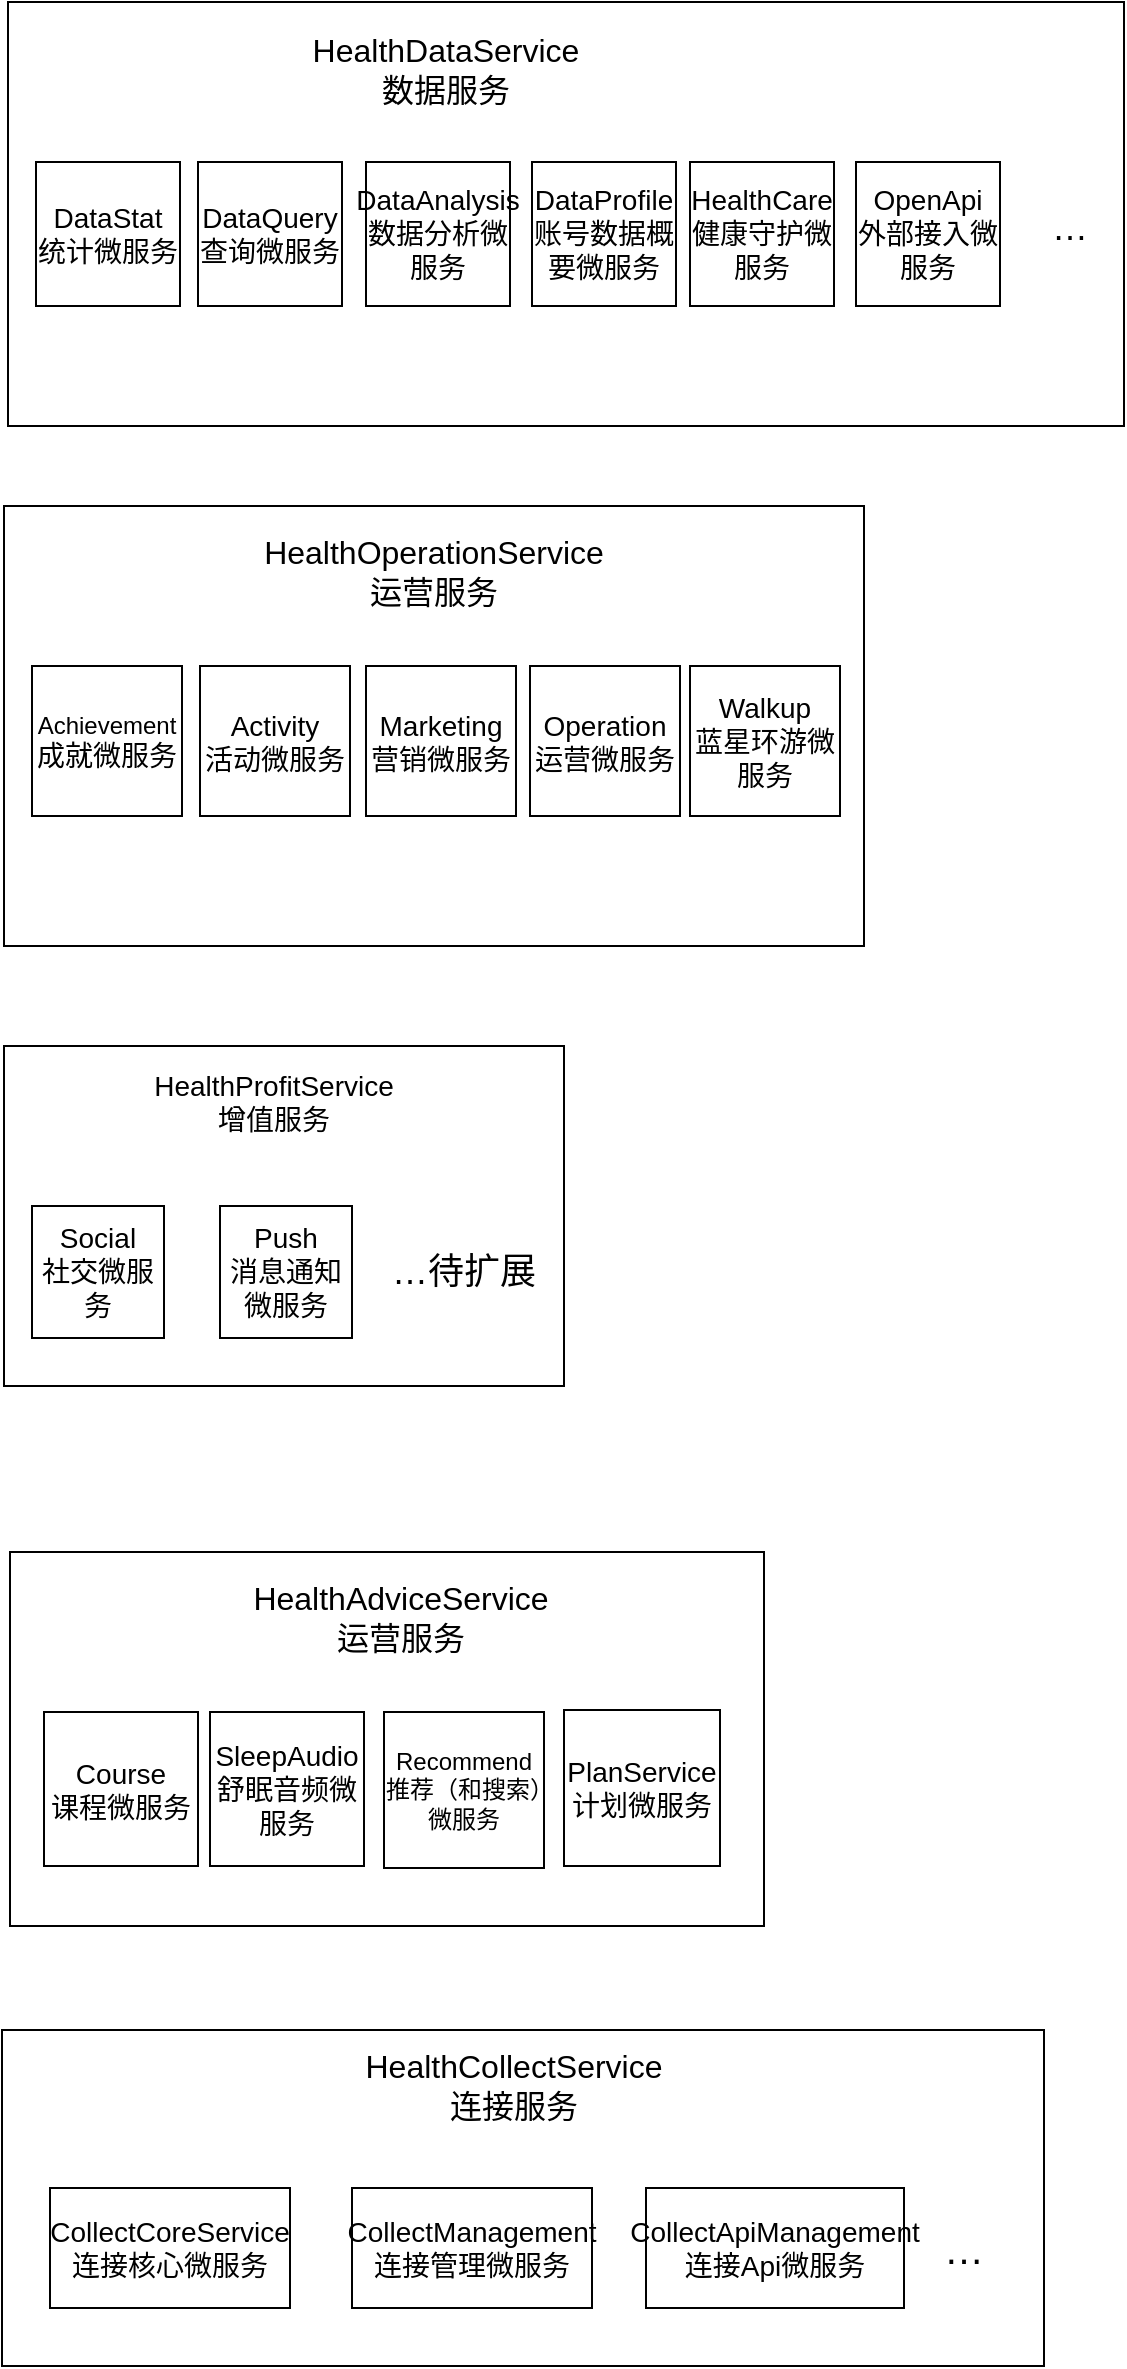 <mxfile version="23.0.0" type="github">
  <diagram name="第 1 页" id="c6XIci1Z70mTHckqBOms">
    <mxGraphModel dx="946" dy="613" grid="1" gridSize="10" guides="1" tooltips="1" connect="1" arrows="1" fold="1" page="1" pageScale="1" pageWidth="827" pageHeight="1169" math="0" shadow="0">
      <root>
        <mxCell id="0" />
        <mxCell id="1" parent="0" />
        <mxCell id="Q7i9cyMPgHQrG95dPjTk-5" value="" style="rounded=0;whiteSpace=wrap;html=1;fontSize=14;" parent="1" vertex="1">
          <mxGeometry x="80" y="360" width="430" height="220" as="geometry" />
        </mxCell>
        <mxCell id="Q7i9cyMPgHQrG95dPjTk-8" value="" style="rounded=0;whiteSpace=wrap;html=1;fontSize=14;" parent="1" vertex="1">
          <mxGeometry x="80" y="630" width="280" height="170" as="geometry" />
        </mxCell>
        <mxCell id="Q7i9cyMPgHQrG95dPjTk-9" value="HealthOperationService&lt;br style=&quot;border-color: var(--border-color); font-size: 16px;&quot;&gt;运营服务" style="text;html=1;strokeColor=none;fillColor=none;align=center;verticalAlign=middle;whiteSpace=wrap;rounded=0;fontSize=16;" parent="1" vertex="1">
          <mxGeometry x="100" y="375" width="390" height="35" as="geometry" />
        </mxCell>
        <mxCell id="Q7i9cyMPgHQrG95dPjTk-11" value="Activity&lt;br style=&quot;font-size: 14px;&quot;&gt;活动微服务" style="whiteSpace=wrap;html=1;aspect=fixed;fontSize=14;" parent="1" vertex="1">
          <mxGeometry x="178" y="440" width="75" height="75" as="geometry" />
        </mxCell>
        <mxCell id="Q7i9cyMPgHQrG95dPjTk-12" value="Marketing&lt;br style=&quot;font-size: 14px;&quot;&gt;营销微服务" style="whiteSpace=wrap;html=1;aspect=fixed;fontSize=14;" parent="1" vertex="1">
          <mxGeometry x="261" y="440" width="75" height="75" as="geometry" />
        </mxCell>
        <mxCell id="Q7i9cyMPgHQrG95dPjTk-13" value="Operation&lt;br style=&quot;font-size: 14px;&quot;&gt;运营微服务" style="whiteSpace=wrap;html=1;aspect=fixed;fontSize=14;" parent="1" vertex="1">
          <mxGeometry x="343" y="440" width="75" height="75" as="geometry" />
        </mxCell>
        <mxCell id="Q7i9cyMPgHQrG95dPjTk-14" value="Walkup&lt;br style=&quot;font-size: 14px;&quot;&gt;蓝星环游微服务" style="whiteSpace=wrap;html=1;aspect=fixed;fontSize=14;" parent="1" vertex="1">
          <mxGeometry x="423" y="440" width="75" height="75" as="geometry" />
        </mxCell>
        <mxCell id="Q7i9cyMPgHQrG95dPjTk-15" value="Social&lt;br style=&quot;font-size: 14px;&quot;&gt;社交微服务" style="whiteSpace=wrap;html=1;aspect=fixed;fontSize=14;" parent="1" vertex="1">
          <mxGeometry x="94" y="710" width="66" height="66" as="geometry" />
        </mxCell>
        <mxCell id="Q7i9cyMPgHQrG95dPjTk-16" value="Push&lt;br style=&quot;font-size: 14px;&quot;&gt;消息通知微服务" style="whiteSpace=wrap;html=1;aspect=fixed;fontSize=14;" parent="1" vertex="1">
          <mxGeometry x="188" y="710" width="66" height="66" as="geometry" />
        </mxCell>
        <mxCell id="Q7i9cyMPgHQrG95dPjTk-17" value="HealthProfitService&lt;br style=&quot;border-color: var(--border-color); font-size: 14px;&quot;&gt;增值服务" style="text;html=1;strokeColor=none;fillColor=none;align=center;verticalAlign=middle;whiteSpace=wrap;rounded=0;fontSize=14;" parent="1" vertex="1">
          <mxGeometry x="110" y="640" width="210" height="35" as="geometry" />
        </mxCell>
        <mxCell id="Q7i9cyMPgHQrG95dPjTk-18" value="" style="rounded=0;whiteSpace=wrap;html=1;fontSize=14;" parent="1" vertex="1">
          <mxGeometry x="83" y="883" width="377" height="187" as="geometry" />
        </mxCell>
        <mxCell id="Q7i9cyMPgHQrG95dPjTk-19" value="HealthAdviceService&lt;br style=&quot;border-color: var(--border-color); font-size: 16px;&quot;&gt;运营服务" style="text;html=1;strokeColor=none;fillColor=none;align=center;verticalAlign=middle;whiteSpace=wrap;rounded=0;fontSize=16;" parent="1" vertex="1">
          <mxGeometry x="170" y="898" width="217" height="35" as="geometry" />
        </mxCell>
        <mxCell id="Q7i9cyMPgHQrG95dPjTk-20" value="Course&lt;br style=&quot;font-size: 14px;&quot;&gt;课程微服务" style="whiteSpace=wrap;html=1;aspect=fixed;fontSize=14;" parent="1" vertex="1">
          <mxGeometry x="100" y="963" width="77" height="77" as="geometry" />
        </mxCell>
        <mxCell id="Q7i9cyMPgHQrG95dPjTk-21" value="SleepAudio&lt;br style=&quot;font-size: 14px;&quot;&gt;舒眠音频微服务" style="whiteSpace=wrap;html=1;aspect=fixed;fontSize=14;" parent="1" vertex="1">
          <mxGeometry x="183" y="963" width="77" height="77" as="geometry" />
        </mxCell>
        <mxCell id="Q7i9cyMPgHQrG95dPjTk-27" value="&lt;font style=&quot;font-size: 18px;&quot;&gt;…待扩展&lt;/font&gt;" style="text;html=1;strokeColor=none;fillColor=none;align=center;verticalAlign=middle;whiteSpace=wrap;rounded=0;fontSize=14;" parent="1" vertex="1">
          <mxGeometry x="270" y="728" width="80" height="30" as="geometry" />
        </mxCell>
        <mxCell id="Q7i9cyMPgHQrG95dPjTk-28" value="" style="rounded=0;whiteSpace=wrap;html=1;fontSize=14;" parent="1" vertex="1">
          <mxGeometry x="82" y="108" width="558" height="212" as="geometry" />
        </mxCell>
        <mxCell id="Q7i9cyMPgHQrG95dPjTk-29" value="HealthDataService&lt;br style=&quot;border-color: var(--border-color); font-size: 16px;&quot;&gt;数据服务" style="text;html=1;strokeColor=none;fillColor=none;align=center;verticalAlign=middle;whiteSpace=wrap;rounded=0;fontSize=16;" parent="1" vertex="1">
          <mxGeometry x="102" y="123" width="398" height="37" as="geometry" />
        </mxCell>
        <mxCell id="Q7i9cyMPgHQrG95dPjTk-30" value="DataStat&lt;br style=&quot;font-size: 14px;&quot;&gt;统计微服务" style="whiteSpace=wrap;html=1;aspect=fixed;fontSize=14;" parent="1" vertex="1">
          <mxGeometry x="96" y="188" width="72" height="72" as="geometry" />
        </mxCell>
        <mxCell id="Q7i9cyMPgHQrG95dPjTk-31" value="DataQuery查询微服务" style="whiteSpace=wrap;html=1;aspect=fixed;fontSize=14;" parent="1" vertex="1">
          <mxGeometry x="177" y="188" width="72" height="72" as="geometry" />
        </mxCell>
        <mxCell id="Q7i9cyMPgHQrG95dPjTk-32" value="DataAnalysis&lt;br style=&quot;font-size: 14px;&quot;&gt;数据分析微服务" style="whiteSpace=wrap;html=1;aspect=fixed;fontSize=14;" parent="1" vertex="1">
          <mxGeometry x="261" y="188" width="72" height="72" as="geometry" />
        </mxCell>
        <mxCell id="Q7i9cyMPgHQrG95dPjTk-33" value="DataProfile&lt;br style=&quot;font-size: 14px;&quot;&gt;账号数据概要微服务" style="whiteSpace=wrap;html=1;aspect=fixed;fontSize=14;" parent="1" vertex="1">
          <mxGeometry x="344" y="188" width="72" height="72" as="geometry" />
        </mxCell>
        <mxCell id="Q7i9cyMPgHQrG95dPjTk-34" value="HealthCare&lt;br style=&quot;font-size: 14px;&quot;&gt;健康守护微服务" style="whiteSpace=wrap;html=1;aspect=fixed;fontSize=14;" parent="1" vertex="1">
          <mxGeometry x="423" y="188" width="72" height="72" as="geometry" />
        </mxCell>
        <mxCell id="Q7i9cyMPgHQrG95dPjTk-35" value="…" style="text;html=1;strokeColor=none;fillColor=none;align=center;verticalAlign=middle;whiteSpace=wrap;rounded=0;fontSize=18;" parent="1" vertex="1">
          <mxGeometry x="593" y="206" width="40" height="30" as="geometry" />
        </mxCell>
        <mxCell id="Q7i9cyMPgHQrG95dPjTk-36" value="OpenApi&lt;br style=&quot;font-size: 14px;&quot;&gt;外部接入微服务" style="whiteSpace=wrap;html=1;aspect=fixed;fontSize=14;" parent="1" vertex="1">
          <mxGeometry x="506" y="188" width="72" height="72" as="geometry" />
        </mxCell>
        <mxCell id="HM_ZuTwMUxTqURrLmZ1j-1" value="" style="rounded=0;whiteSpace=wrap;html=1;fontSize=14;" parent="1" vertex="1">
          <mxGeometry x="79" y="1122" width="521" height="168" as="geometry" />
        </mxCell>
        <mxCell id="HM_ZuTwMUxTqURrLmZ1j-2" value="HealthCollectService&lt;br style=&quot;border-color: var(--border-color); font-size: 16px;&quot;&gt;连接服务" style="text;html=1;strokeColor=none;fillColor=none;align=center;verticalAlign=middle;whiteSpace=wrap;rounded=0;fontSize=16;" parent="1" vertex="1">
          <mxGeometry x="180" y="1130" width="310" height="40" as="geometry" />
        </mxCell>
        <mxCell id="HM_ZuTwMUxTqURrLmZ1j-6" value="CollectCoreService&lt;br style=&quot;border-color: var(--border-color); font-size: 14px;&quot;&gt;&lt;span style=&quot;font-size: 14px;&quot;&gt;连接核心微服务&lt;/span&gt;" style="rounded=0;whiteSpace=wrap;html=1;fontSize=14;" parent="1" vertex="1">
          <mxGeometry x="103" y="1201" width="120" height="60" as="geometry" />
        </mxCell>
        <mxCell id="HM_ZuTwMUxTqURrLmZ1j-7" value="CollectManagement&lt;br style=&quot;font-size: 14px;&quot;&gt;连接管理微服务" style="rounded=0;whiteSpace=wrap;html=1;fontSize=14;" parent="1" vertex="1">
          <mxGeometry x="254" y="1201" width="120" height="60" as="geometry" />
        </mxCell>
        <mxCell id="HM_ZuTwMUxTqURrLmZ1j-8" value="CollectApiManagement&lt;br style=&quot;font-size: 14px;&quot;&gt;连接Api微服务" style="rounded=0;whiteSpace=wrap;html=1;fontSize=14;" parent="1" vertex="1">
          <mxGeometry x="401" y="1201" width="129" height="60" as="geometry" />
        </mxCell>
        <mxCell id="HM_ZuTwMUxTqURrLmZ1j-9" value="…" style="text;html=1;strokeColor=none;fillColor=none;align=center;verticalAlign=middle;whiteSpace=wrap;rounded=0;fontSize=20;" parent="1" vertex="1">
          <mxGeometry x="540" y="1216" width="40" height="30" as="geometry" />
        </mxCell>
        <mxCell id="Q7i9cyMPgHQrG95dPjTk-37" value="PlanService&lt;br&gt;计划微服务" style="whiteSpace=wrap;html=1;aspect=fixed;fontSize=14;" parent="1" vertex="1">
          <mxGeometry x="360" y="962" width="78" height="78" as="geometry" />
        </mxCell>
        <mxCell id="Q7i9cyMPgHQrG95dPjTk-38" value="Recommend推荐（和搜索）微服务" style="rounded=0;whiteSpace=wrap;html=1;" parent="1" vertex="1">
          <mxGeometry x="270" y="963" width="80" height="78" as="geometry" />
        </mxCell>
        <mxCell id="DLcd0YypZyn8bbKp_mES-1" value="Achievement&lt;br style=&quot;border-color: var(--border-color); font-size: 14px;&quot;&gt;&lt;span style=&quot;font-size: 14px;&quot;&gt;成就微服务&lt;/span&gt;" style="rounded=0;whiteSpace=wrap;html=1;" vertex="1" parent="1">
          <mxGeometry x="94" y="440" width="75" height="75" as="geometry" />
        </mxCell>
      </root>
    </mxGraphModel>
  </diagram>
</mxfile>
